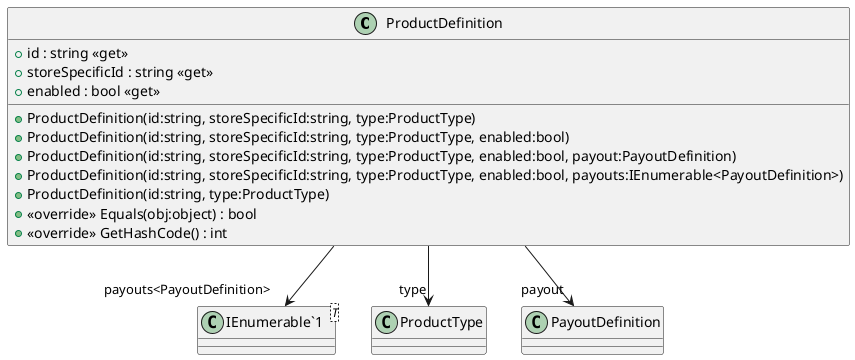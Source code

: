 @startuml
class ProductDefinition {
    + ProductDefinition(id:string, storeSpecificId:string, type:ProductType)
    + ProductDefinition(id:string, storeSpecificId:string, type:ProductType, enabled:bool)
    + ProductDefinition(id:string, storeSpecificId:string, type:ProductType, enabled:bool, payout:PayoutDefinition)
    + ProductDefinition(id:string, storeSpecificId:string, type:ProductType, enabled:bool, payouts:IEnumerable<PayoutDefinition>)
    + ProductDefinition(id:string, type:ProductType)
    + id : string <<get>>
    + storeSpecificId : string <<get>>
    + enabled : bool <<get>>
    + <<override>> Equals(obj:object) : bool
    + <<override>> GetHashCode() : int
}
class "IEnumerable`1"<T> {
}
ProductDefinition --> "type" ProductType
ProductDefinition --> "payouts<PayoutDefinition>" "IEnumerable`1"
ProductDefinition --> "payout" PayoutDefinition
@enduml
